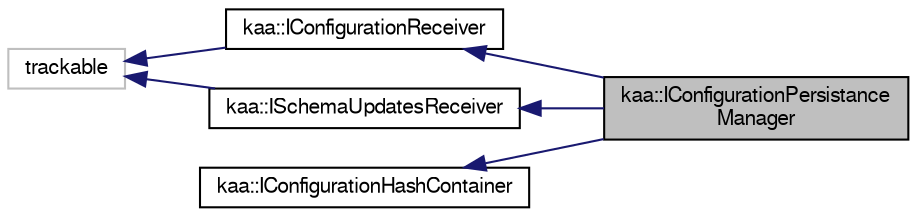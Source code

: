 digraph "kaa::IConfigurationPersistanceManager"
{
  bgcolor="transparent";
  edge [fontname="FreeSans",fontsize="10",labelfontname="FreeSans",labelfontsize="10"];
  node [fontname="FreeSans",fontsize="10",shape=record];
  rankdir="LR";
  Node1 [label="kaa::IConfigurationPersistance\lManager",height=0.2,width=0.4,color="black", fillcolor="grey75", style="filled" fontcolor="black"];
  Node2 -> Node1 [dir="back",color="midnightblue",fontsize="10",style="solid",fontname="FreeSans"];
  Node2 [label="kaa::IConfigurationReceiver",height=0.2,width=0.4,color="black",URL="$classkaa_1_1IConfigurationReceiver.html"];
  Node3 -> Node2 [dir="back",color="midnightblue",fontsize="10",style="solid",fontname="FreeSans"];
  Node3 [label="trackable",height=0.2,width=0.4,color="grey75"];
  Node4 -> Node1 [dir="back",color="midnightblue",fontsize="10",style="solid",fontname="FreeSans"];
  Node4 [label="kaa::ISchemaUpdatesReceiver",height=0.2,width=0.4,color="black",URL="$classkaa_1_1ISchemaUpdatesReceiver.html"];
  Node3 -> Node4 [dir="back",color="midnightblue",fontsize="10",style="solid",fontname="FreeSans"];
  Node5 -> Node1 [dir="back",color="midnightblue",fontsize="10",style="solid",fontname="FreeSans"];
  Node5 [label="kaa::IConfigurationHashContainer",height=0.2,width=0.4,color="black",URL="$classkaa_1_1IConfigurationHashContainer.html"];
}
